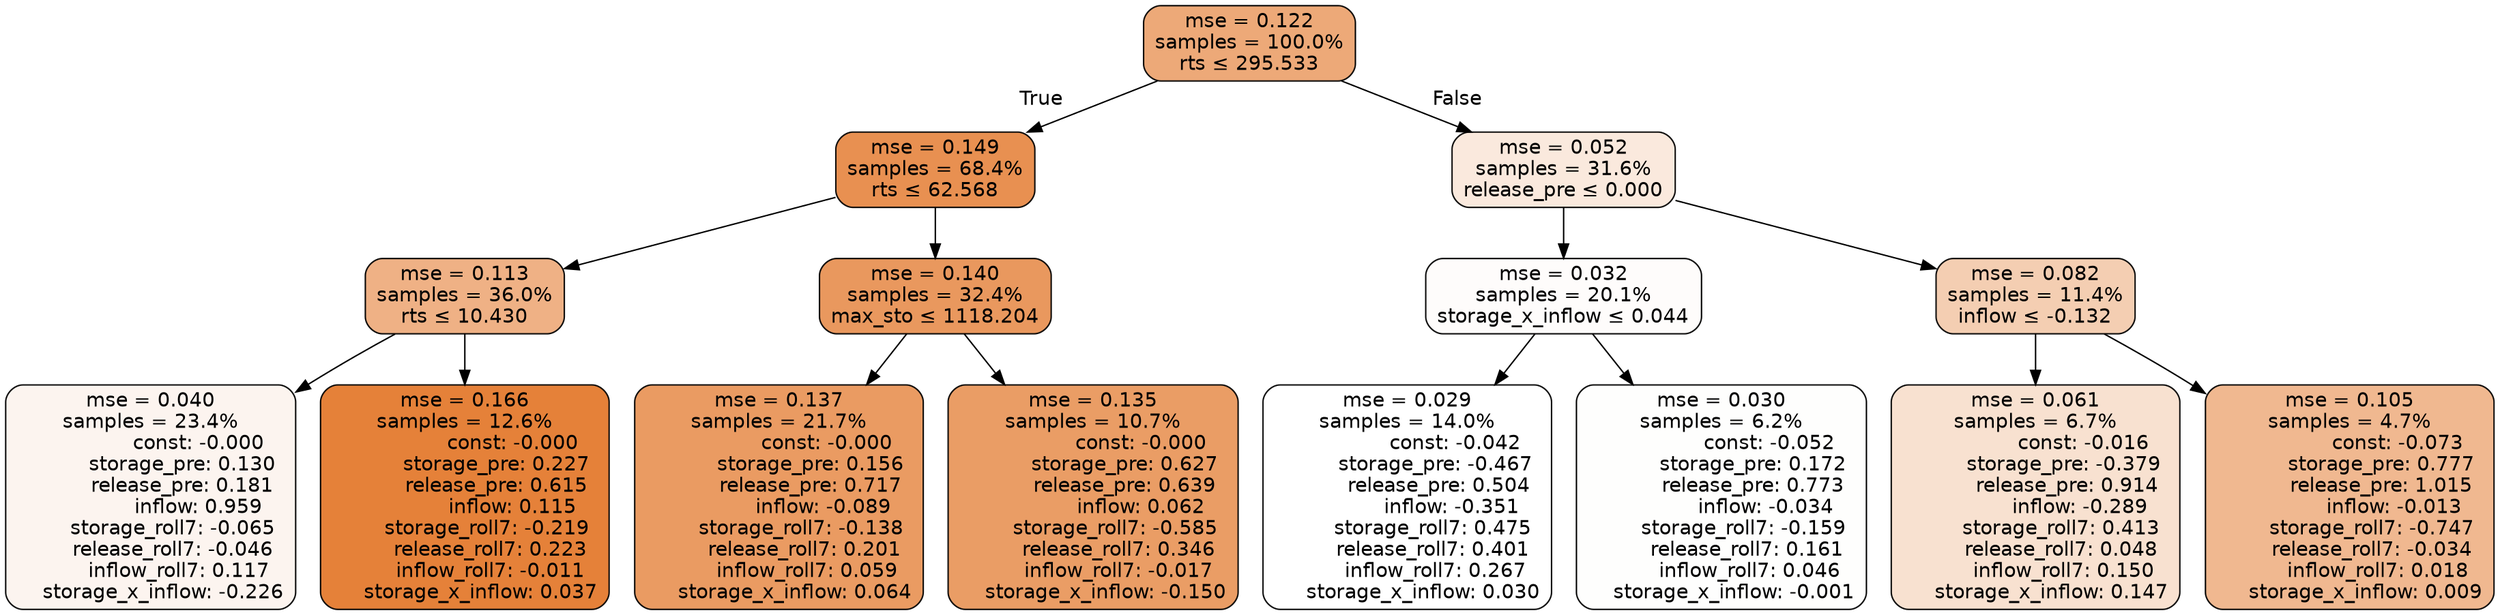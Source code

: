 digraph tree {
bgcolor="transparent"
node [shape=rectangle, style="filled, rounded", color="black", fontname=helvetica] ;
edge [fontname=helvetica] ;
	"0" [label="mse = 0.122
samples = 100.0%
rts &le; 295.533", fillcolor="#eda978"]
	"1" [label="mse = 0.149
samples = 68.4%
rts &le; 62.568", fillcolor="#e89051"]
	"2" [label="mse = 0.113
samples = 36.0%
rts &le; 10.430", fillcolor="#efb185"]
	"3" [label="mse = 0.040
samples = 23.4%
               const: -0.000
          storage_pre: 0.130
          release_pre: 0.181
               inflow: 0.959
       storage_roll7: -0.065
       release_roll7: -0.046
         inflow_roll7: 0.117
    storage_x_inflow: -0.226", fillcolor="#fcf4ef"]
	"4" [label="mse = 0.166
samples = 12.6%
               const: -0.000
          storage_pre: 0.227
          release_pre: 0.615
               inflow: 0.115
       storage_roll7: -0.219
        release_roll7: 0.223
        inflow_roll7: -0.011
     storage_x_inflow: 0.037", fillcolor="#e58139"]
	"5" [label="mse = 0.140
samples = 32.4%
max_sto &le; 1118.204", fillcolor="#e9985e"]
	"6" [label="mse = 0.137
samples = 21.7%
               const: -0.000
          storage_pre: 0.156
          release_pre: 0.717
              inflow: -0.089
       storage_roll7: -0.138
        release_roll7: 0.201
         inflow_roll7: 0.059
     storage_x_inflow: 0.064", fillcolor="#ea9b62"]
	"7" [label="mse = 0.135
samples = 10.7%
               const: -0.000
          storage_pre: 0.627
          release_pre: 0.639
               inflow: 0.062
       storage_roll7: -0.585
        release_roll7: 0.346
        inflow_roll7: -0.017
    storage_x_inflow: -0.150", fillcolor="#ea9d65"]
	"8" [label="mse = 0.052
samples = 31.6%
release_pre &le; 0.000", fillcolor="#fae9dd"]
	"9" [label="mse = 0.032
samples = 20.1%
storage_x_inflow &le; 0.044", fillcolor="#fefcfb"]
	"10" [label="mse = 0.029
samples = 14.0%
               const: -0.042
         storage_pre: -0.467
          release_pre: 0.504
              inflow: -0.351
        storage_roll7: 0.475
        release_roll7: 0.401
         inflow_roll7: 0.267
     storage_x_inflow: 0.030", fillcolor="#ffffff"]
	"11" [label="mse = 0.030
samples = 6.2%
               const: -0.052
          storage_pre: 0.172
          release_pre: 0.773
              inflow: -0.034
       storage_roll7: -0.159
        release_roll7: 0.161
         inflow_roll7: 0.046
    storage_x_inflow: -0.001", fillcolor="#fefefd"]
	"12" [label="mse = 0.082
samples = 11.4%
inflow &le; -0.132", fillcolor="#f4ceb2"]
	"13" [label="mse = 0.061
samples = 6.7%
               const: -0.016
         storage_pre: -0.379
          release_pre: 0.914
              inflow: -0.289
        storage_roll7: 0.413
        release_roll7: 0.048
         inflow_roll7: 0.150
     storage_x_inflow: 0.147", fillcolor="#f8e1d0"]
	"14" [label="mse = 0.105
samples = 4.7%
               const: -0.073
          storage_pre: 0.777
          release_pre: 1.015
              inflow: -0.013
       storage_roll7: -0.747
       release_roll7: -0.034
         inflow_roll7: 0.018
     storage_x_inflow: 0.009", fillcolor="#f0b890"]

	"0" -> "1" [labeldistance=2.5, labelangle=45, headlabel="True"]
	"1" -> "2"
	"2" -> "3"
	"2" -> "4"
	"1" -> "5"
	"5" -> "6"
	"5" -> "7"
	"0" -> "8" [labeldistance=2.5, labelangle=-45, headlabel="False"]
	"8" -> "9"
	"9" -> "10"
	"9" -> "11"
	"8" -> "12"
	"12" -> "13"
	"12" -> "14"
}
